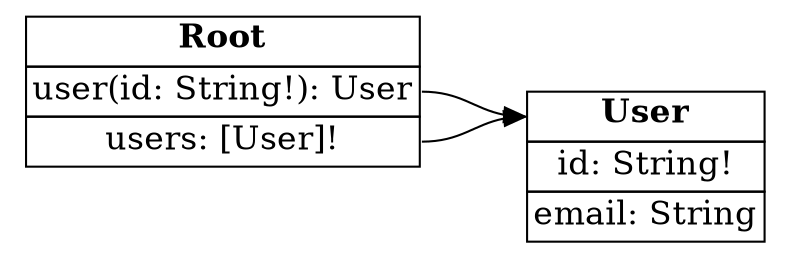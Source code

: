 digraph erd {
graph [
  rankdir = "LR"
];
node [
  fontsize = "16"
  shape = "plaintext"
];
edge [
];
"Root" [label=<<TABLE COLOR="BLACK" BORDER="0" CELLBORDER="1" CELLSPACING="0"><TR><TD PORT="__title"><FONT COLOR="BLACK"><B>Root</B></FONT></TD></TR><TR><TD ALIGN="CENTER" PORT="userport"><FONT COLOR="BLACK">user(id: String!): User</FONT></TD></TR>,<TR><TD ALIGN="CENTER" PORT="usersport"><FONT COLOR="BLACK">users: [User]!</FONT></TD></TR></TABLE>>];
"User" [label=<<TABLE COLOR="BLACK" BORDER="0" CELLBORDER="1" CELLSPACING="0"><TR><TD PORT="__title"><FONT COLOR="BLACK"><B>User</B></FONT></TD></TR><TR><TD ALIGN="CENTER" PORT="idport"><FONT COLOR="BLACK">id: String!</FONT></TD></TR>,<TR><TD ALIGN="CENTER" PORT="emailport"><FONT COLOR="BLACK">email: String</FONT></TD></TR></TABLE>>];











"Root":userport -> "User":__title [color="BLACK" fontcolor="BLACK"];
"Root":usersport -> "User":__title [color="BLACK" fontcolor="BLACK"];


}
